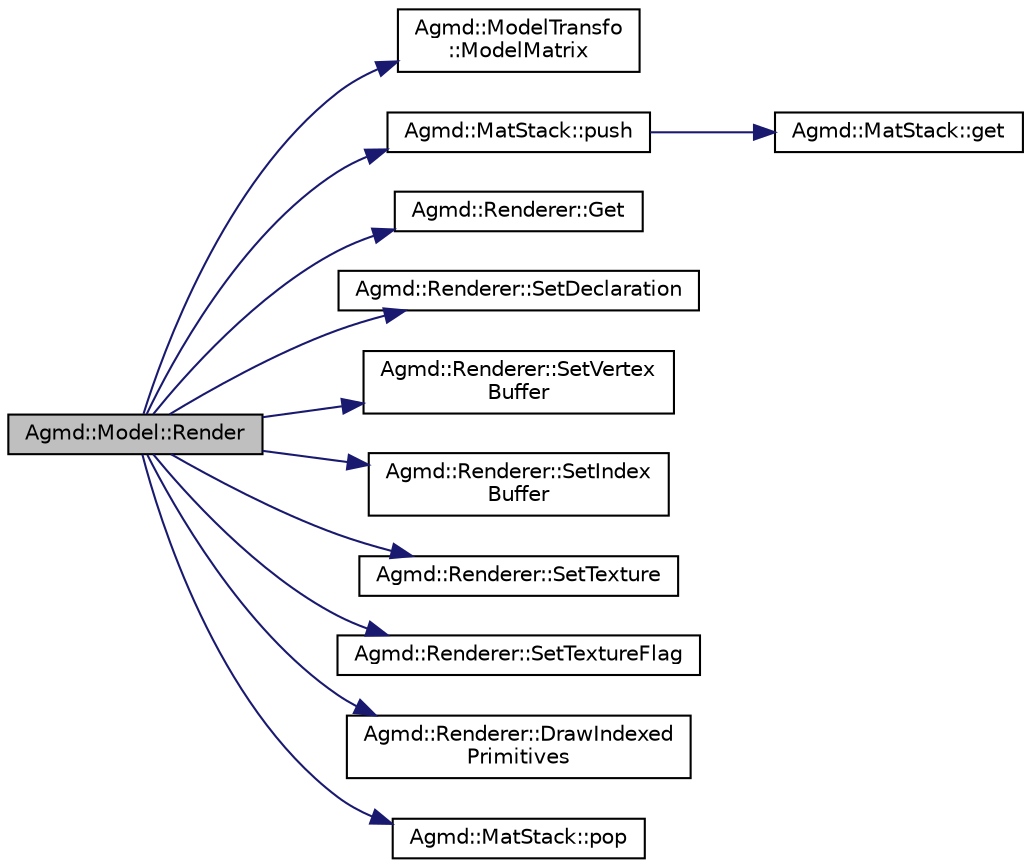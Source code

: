 digraph "Agmd::Model::Render"
{
  edge [fontname="Helvetica",fontsize="10",labelfontname="Helvetica",labelfontsize="10"];
  node [fontname="Helvetica",fontsize="10",shape=record];
  rankdir="LR";
  Node1 [label="Agmd::Model::Render",height=0.2,width=0.4,color="black", fillcolor="grey75", style="filled" fontcolor="black"];
  Node1 -> Node2 [color="midnightblue",fontsize="10",style="solid",fontname="Helvetica"];
  Node2 [label="Agmd::ModelTransfo\l::ModelMatrix",height=0.2,width=0.4,color="black", fillcolor="white", style="filled",URL="$struct_agmd_1_1_model_transfo.html#a862135c5a90783154f89b207b7826d52"];
  Node1 -> Node3 [color="midnightblue",fontsize="10",style="solid",fontname="Helvetica"];
  Node3 [label="Agmd::MatStack::push",height=0.2,width=0.4,color="black", fillcolor="white", style="filled",URL="$class_agmd_1_1_mat_stack.html#afe460b6af1fb5a631e8c7710bdeea28b"];
  Node3 -> Node4 [color="midnightblue",fontsize="10",style="solid",fontname="Helvetica"];
  Node4 [label="Agmd::MatStack::get",height=0.2,width=0.4,color="black", fillcolor="white", style="filled",URL="$class_agmd_1_1_mat_stack.html#ac897141ceb57d767029c31932b378eaa"];
  Node1 -> Node5 [color="midnightblue",fontsize="10",style="solid",fontname="Helvetica"];
  Node5 [label="Agmd::Renderer::Get",height=0.2,width=0.4,color="black", fillcolor="white", style="filled",URL="$class_agmd_1_1_renderer.html#a67e06733ccca8b2d044a1ec026168e3d"];
  Node1 -> Node6 [color="midnightblue",fontsize="10",style="solid",fontname="Helvetica"];
  Node6 [label="Agmd::Renderer::SetDeclaration",height=0.2,width=0.4,color="black", fillcolor="white", style="filled",URL="$class_agmd_1_1_renderer.html#a3b7177938aefa8db8faa9d83eeb41b86"];
  Node1 -> Node7 [color="midnightblue",fontsize="10",style="solid",fontname="Helvetica"];
  Node7 [label="Agmd::Renderer::SetVertex\lBuffer",height=0.2,width=0.4,color="black", fillcolor="white", style="filled",URL="$class_agmd_1_1_renderer.html#add30039e42c3b079a6ef09bbc760b285"];
  Node1 -> Node8 [color="midnightblue",fontsize="10",style="solid",fontname="Helvetica"];
  Node8 [label="Agmd::Renderer::SetIndex\lBuffer",height=0.2,width=0.4,color="black", fillcolor="white", style="filled",URL="$class_agmd_1_1_renderer.html#a4f92be460ecb6a1ce8ce6c41b423e20f"];
  Node1 -> Node9 [color="midnightblue",fontsize="10",style="solid",fontname="Helvetica"];
  Node9 [label="Agmd::Renderer::SetTexture",height=0.2,width=0.4,color="black", fillcolor="white", style="filled",URL="$class_agmd_1_1_renderer.html#af3c3a8a33e870a40d4fbdb957959c4f4"];
  Node1 -> Node10 [color="midnightblue",fontsize="10",style="solid",fontname="Helvetica"];
  Node10 [label="Agmd::Renderer::SetTextureFlag",height=0.2,width=0.4,color="black", fillcolor="white", style="filled",URL="$class_agmd_1_1_renderer.html#ab1033cd7539cdcb7c1693ef87592fc76"];
  Node1 -> Node11 [color="midnightblue",fontsize="10",style="solid",fontname="Helvetica"];
  Node11 [label="Agmd::Renderer::DrawIndexed\lPrimitives",height=0.2,width=0.4,color="black", fillcolor="white", style="filled",URL="$class_agmd_1_1_renderer.html#a048e749e79dc3f0e18440a18cb5a4d37"];
  Node1 -> Node12 [color="midnightblue",fontsize="10",style="solid",fontname="Helvetica"];
  Node12 [label="Agmd::MatStack::pop",height=0.2,width=0.4,color="black", fillcolor="white", style="filled",URL="$class_agmd_1_1_mat_stack.html#a88b4892b6c36a01b3b651ca0de1c6e32"];
}
